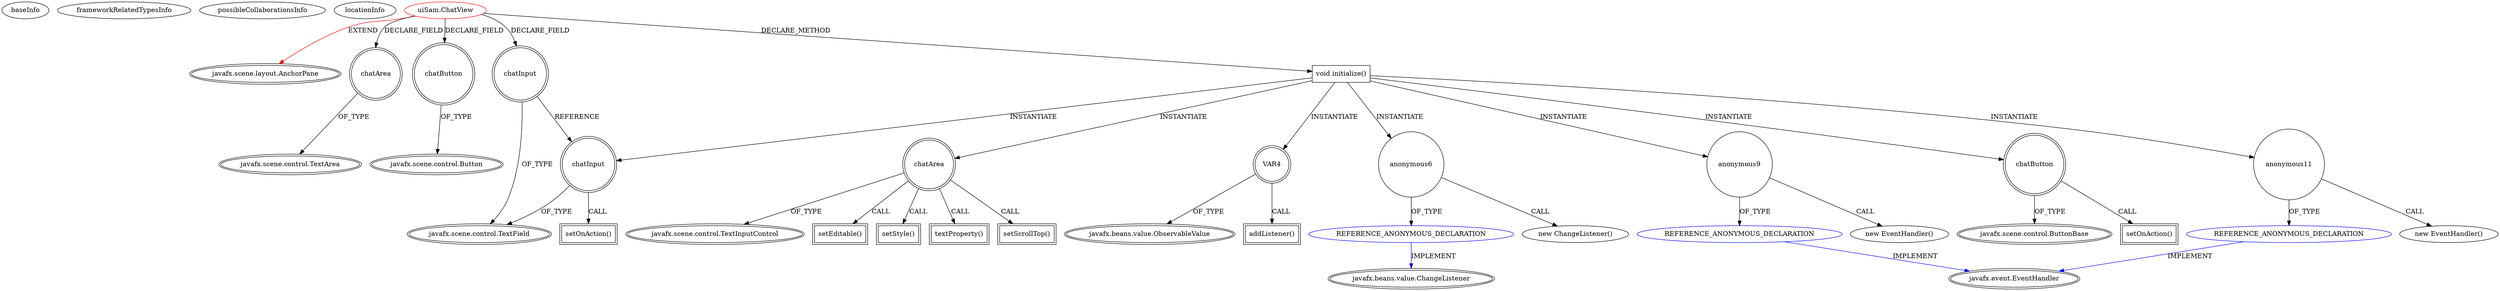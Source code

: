 digraph {
baseInfo[graphId=3928,category="extension_graph",isAnonymous=false,possibleRelation=true]
frameworkRelatedTypesInfo[0="javafx.scene.layout.AnchorPane"]
possibleCollaborationsInfo[0="3928~CLIENT_METHOD_DECLARATION-INSTANTIATION-~javafx.scene.layout.AnchorPane ~javafx.event.EventHandler ~false~true",1="3928~CLIENT_METHOD_DECLARATION-INSTANTIATION-~javafx.scene.layout.AnchorPane ~javafx.beans.value.ChangeListener ~false~true"]
locationInfo[projectName="prashker-KingsSGF",filePath="/prashker-KingsSGF/KingsSGF-master/src/uiSam/ChatView.java",contextSignature="ChatView",graphId="3928"]
0[label="uiSam.ChatView",vertexType="ROOT_CLIENT_CLASS_DECLARATION",isFrameworkType=false,color=red]
1[label="javafx.scene.layout.AnchorPane",vertexType="FRAMEWORK_CLASS_TYPE",isFrameworkType=true,peripheries=2]
2[label="chatArea",vertexType="FIELD_DECLARATION",isFrameworkType=true,peripheries=2,shape=circle]
3[label="javafx.scene.control.TextArea",vertexType="FRAMEWORK_CLASS_TYPE",isFrameworkType=true,peripheries=2]
4[label="chatButton",vertexType="FIELD_DECLARATION",isFrameworkType=true,peripheries=2,shape=circle]
5[label="javafx.scene.control.Button",vertexType="FRAMEWORK_CLASS_TYPE",isFrameworkType=true,peripheries=2]
6[label="chatInput",vertexType="FIELD_DECLARATION",isFrameworkType=true,peripheries=2,shape=circle]
7[label="javafx.scene.control.TextField",vertexType="FRAMEWORK_CLASS_TYPE",isFrameworkType=true,peripheries=2]
16[label="void initialize()",vertexType="CLIENT_METHOD_DECLARATION",isFrameworkType=false,shape=box]
17[label="chatArea",vertexType="VARIABLE_EXPRESION",isFrameworkType=true,peripheries=2,shape=circle]
19[label="javafx.scene.control.TextInputControl",vertexType="FRAMEWORK_CLASS_TYPE",isFrameworkType=true,peripheries=2]
18[label="setEditable()",vertexType="INSIDE_CALL",isFrameworkType=true,peripheries=2,shape=box]
21[label="setStyle()",vertexType="INSIDE_CALL",isFrameworkType=true,peripheries=2,shape=box]
22[label="VAR4",vertexType="VARIABLE_EXPRESION",isFrameworkType=true,peripheries=2,shape=circle]
24[label="javafx.beans.value.ObservableValue",vertexType="FRAMEWORK_INTERFACE_TYPE",isFrameworkType=true,peripheries=2]
23[label="addListener()",vertexType="INSIDE_CALL",isFrameworkType=true,peripheries=2,shape=box]
26[label="textProperty()",vertexType="INSIDE_CALL",isFrameworkType=true,peripheries=2,shape=box]
28[label="anonymous6",vertexType="VARIABLE_EXPRESION",isFrameworkType=false,shape=circle]
29[label="REFERENCE_ANONYMOUS_DECLARATION",vertexType="REFERENCE_ANONYMOUS_DECLARATION",isFrameworkType=false,color=blue]
30[label="javafx.beans.value.ChangeListener",vertexType="FRAMEWORK_INTERFACE_TYPE",isFrameworkType=true,peripheries=2]
27[label="new ChangeListener()",vertexType="CONSTRUCTOR_CALL",isFrameworkType=false]
32[label="setScrollTop()",vertexType="INSIDE_CALL",isFrameworkType=true,peripheries=2,shape=box]
33[label="chatInput",vertexType="VARIABLE_EXPRESION",isFrameworkType=true,peripheries=2,shape=circle]
34[label="setOnAction()",vertexType="INSIDE_CALL",isFrameworkType=true,peripheries=2,shape=box]
37[label="anonymous9",vertexType="VARIABLE_EXPRESION",isFrameworkType=false,shape=circle]
38[label="REFERENCE_ANONYMOUS_DECLARATION",vertexType="REFERENCE_ANONYMOUS_DECLARATION",isFrameworkType=false,color=blue]
39[label="javafx.event.EventHandler",vertexType="FRAMEWORK_INTERFACE_TYPE",isFrameworkType=true,peripheries=2]
36[label="new EventHandler()",vertexType="CONSTRUCTOR_CALL",isFrameworkType=false]
40[label="chatButton",vertexType="VARIABLE_EXPRESION",isFrameworkType=true,peripheries=2,shape=circle]
42[label="javafx.scene.control.ButtonBase",vertexType="FRAMEWORK_CLASS_TYPE",isFrameworkType=true,peripheries=2]
41[label="setOnAction()",vertexType="INSIDE_CALL",isFrameworkType=true,peripheries=2,shape=box]
44[label="anonymous11",vertexType="VARIABLE_EXPRESION",isFrameworkType=false,shape=circle]
45[label="REFERENCE_ANONYMOUS_DECLARATION",vertexType="REFERENCE_ANONYMOUS_DECLARATION",isFrameworkType=false,color=blue]
43[label="new EventHandler()",vertexType="CONSTRUCTOR_CALL",isFrameworkType=false]
0->1[label="EXTEND",color=red]
0->2[label="DECLARE_FIELD"]
2->3[label="OF_TYPE"]
0->4[label="DECLARE_FIELD"]
4->5[label="OF_TYPE"]
0->6[label="DECLARE_FIELD"]
6->7[label="OF_TYPE"]
0->16[label="DECLARE_METHOD"]
16->17[label="INSTANTIATE"]
17->19[label="OF_TYPE"]
17->18[label="CALL"]
17->21[label="CALL"]
16->22[label="INSTANTIATE"]
22->24[label="OF_TYPE"]
22->23[label="CALL"]
17->26[label="CALL"]
16->28[label="INSTANTIATE"]
29->30[label="IMPLEMENT",color=blue]
28->29[label="OF_TYPE"]
28->27[label="CALL"]
17->32[label="CALL"]
16->33[label="INSTANTIATE"]
6->33[label="REFERENCE"]
33->7[label="OF_TYPE"]
33->34[label="CALL"]
16->37[label="INSTANTIATE"]
38->39[label="IMPLEMENT",color=blue]
37->38[label="OF_TYPE"]
37->36[label="CALL"]
16->40[label="INSTANTIATE"]
40->42[label="OF_TYPE"]
40->41[label="CALL"]
16->44[label="INSTANTIATE"]
45->39[label="IMPLEMENT",color=blue]
44->45[label="OF_TYPE"]
44->43[label="CALL"]
}
